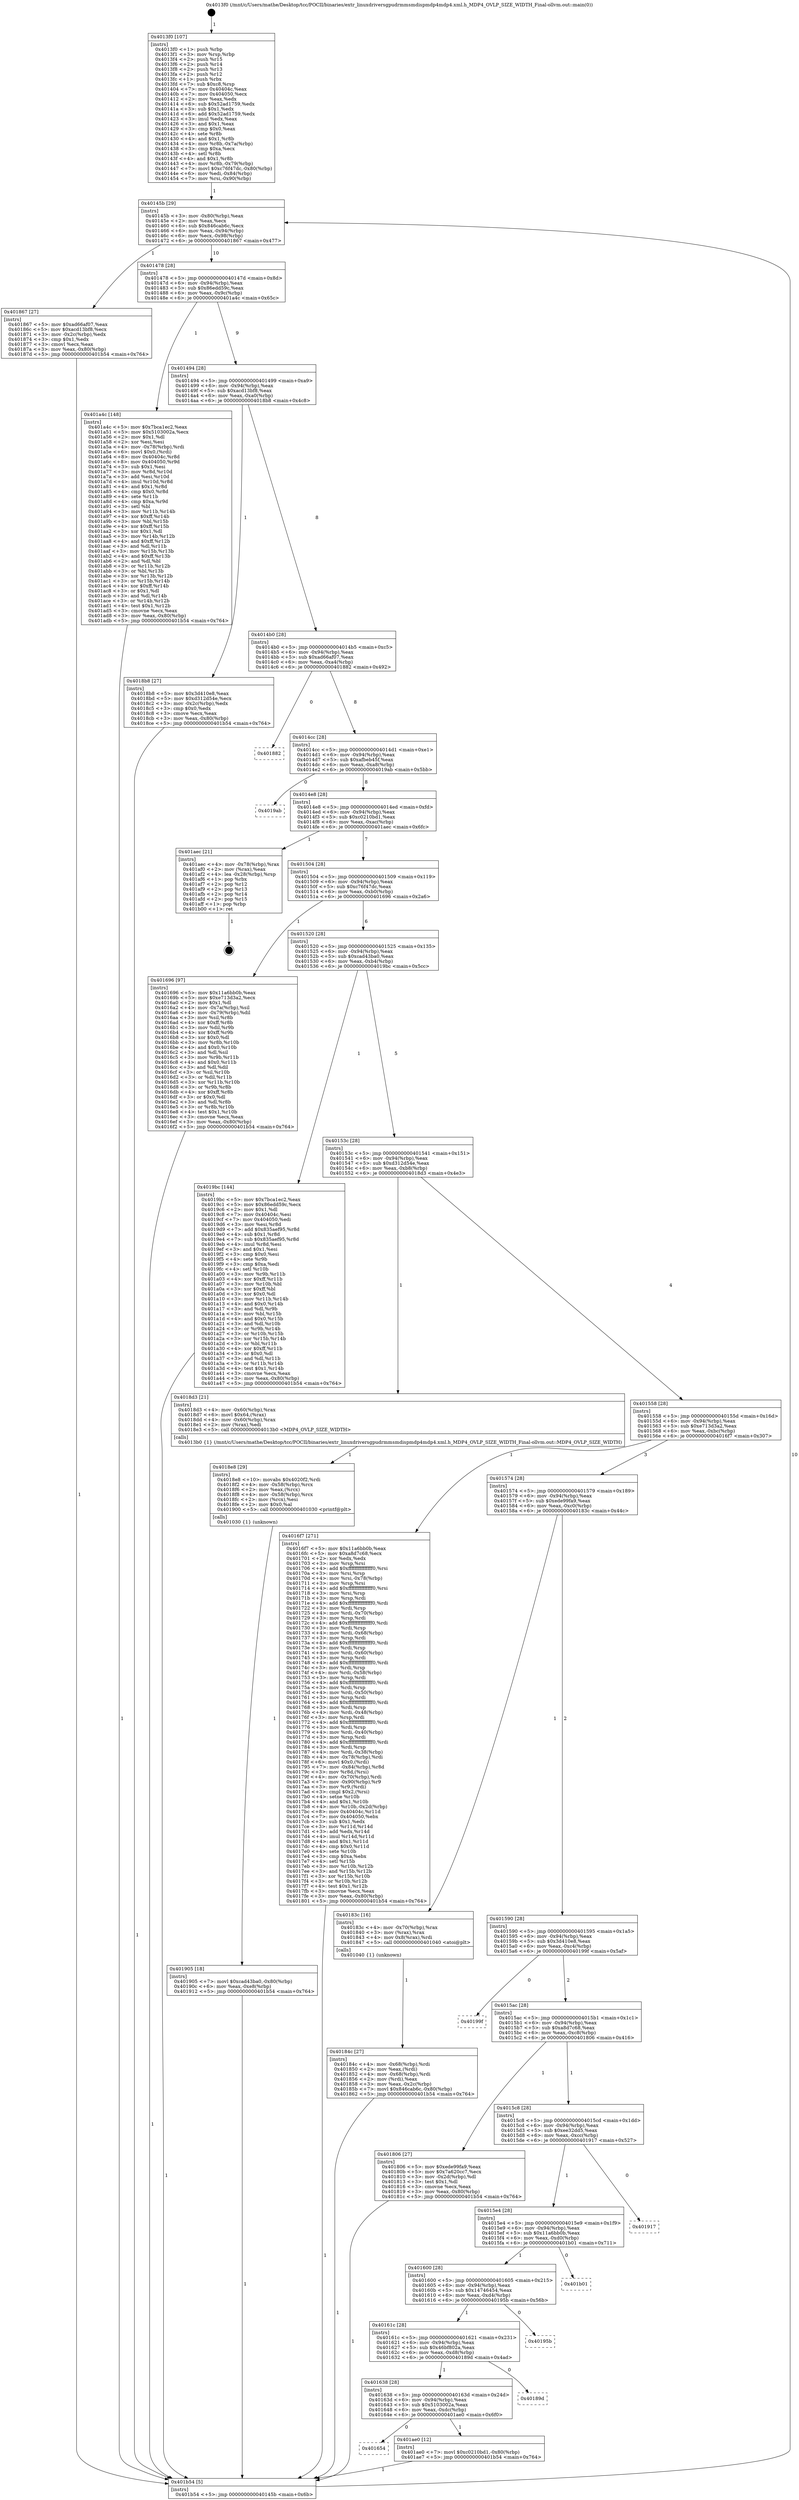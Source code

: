 digraph "0x4013f0" {
  label = "0x4013f0 (/mnt/c/Users/mathe/Desktop/tcc/POCII/binaries/extr_linuxdriversgpudrmmsmdispmdp4mdp4.xml.h_MDP4_OVLP_SIZE_WIDTH_Final-ollvm.out::main(0))"
  labelloc = "t"
  node[shape=record]

  Entry [label="",width=0.3,height=0.3,shape=circle,fillcolor=black,style=filled]
  "0x40145b" [label="{
     0x40145b [29]\l
     | [instrs]\l
     &nbsp;&nbsp;0x40145b \<+3\>: mov -0x80(%rbp),%eax\l
     &nbsp;&nbsp;0x40145e \<+2\>: mov %eax,%ecx\l
     &nbsp;&nbsp;0x401460 \<+6\>: sub $0x846cab6c,%ecx\l
     &nbsp;&nbsp;0x401466 \<+6\>: mov %eax,-0x94(%rbp)\l
     &nbsp;&nbsp;0x40146c \<+6\>: mov %ecx,-0x98(%rbp)\l
     &nbsp;&nbsp;0x401472 \<+6\>: je 0000000000401867 \<main+0x477\>\l
  }"]
  "0x401867" [label="{
     0x401867 [27]\l
     | [instrs]\l
     &nbsp;&nbsp;0x401867 \<+5\>: mov $0xad66af07,%eax\l
     &nbsp;&nbsp;0x40186c \<+5\>: mov $0xacd13bf8,%ecx\l
     &nbsp;&nbsp;0x401871 \<+3\>: mov -0x2c(%rbp),%edx\l
     &nbsp;&nbsp;0x401874 \<+3\>: cmp $0x1,%edx\l
     &nbsp;&nbsp;0x401877 \<+3\>: cmovl %ecx,%eax\l
     &nbsp;&nbsp;0x40187a \<+3\>: mov %eax,-0x80(%rbp)\l
     &nbsp;&nbsp;0x40187d \<+5\>: jmp 0000000000401b54 \<main+0x764\>\l
  }"]
  "0x401478" [label="{
     0x401478 [28]\l
     | [instrs]\l
     &nbsp;&nbsp;0x401478 \<+5\>: jmp 000000000040147d \<main+0x8d\>\l
     &nbsp;&nbsp;0x40147d \<+6\>: mov -0x94(%rbp),%eax\l
     &nbsp;&nbsp;0x401483 \<+5\>: sub $0x86edd59c,%eax\l
     &nbsp;&nbsp;0x401488 \<+6\>: mov %eax,-0x9c(%rbp)\l
     &nbsp;&nbsp;0x40148e \<+6\>: je 0000000000401a4c \<main+0x65c\>\l
  }"]
  Exit [label="",width=0.3,height=0.3,shape=circle,fillcolor=black,style=filled,peripheries=2]
  "0x401a4c" [label="{
     0x401a4c [148]\l
     | [instrs]\l
     &nbsp;&nbsp;0x401a4c \<+5\>: mov $0x7bca1ec2,%eax\l
     &nbsp;&nbsp;0x401a51 \<+5\>: mov $0x5103002a,%ecx\l
     &nbsp;&nbsp;0x401a56 \<+2\>: mov $0x1,%dl\l
     &nbsp;&nbsp;0x401a58 \<+2\>: xor %esi,%esi\l
     &nbsp;&nbsp;0x401a5a \<+4\>: mov -0x78(%rbp),%rdi\l
     &nbsp;&nbsp;0x401a5e \<+6\>: movl $0x0,(%rdi)\l
     &nbsp;&nbsp;0x401a64 \<+8\>: mov 0x40404c,%r8d\l
     &nbsp;&nbsp;0x401a6c \<+8\>: mov 0x404050,%r9d\l
     &nbsp;&nbsp;0x401a74 \<+3\>: sub $0x1,%esi\l
     &nbsp;&nbsp;0x401a77 \<+3\>: mov %r8d,%r10d\l
     &nbsp;&nbsp;0x401a7a \<+3\>: add %esi,%r10d\l
     &nbsp;&nbsp;0x401a7d \<+4\>: imul %r10d,%r8d\l
     &nbsp;&nbsp;0x401a81 \<+4\>: and $0x1,%r8d\l
     &nbsp;&nbsp;0x401a85 \<+4\>: cmp $0x0,%r8d\l
     &nbsp;&nbsp;0x401a89 \<+4\>: sete %r11b\l
     &nbsp;&nbsp;0x401a8d \<+4\>: cmp $0xa,%r9d\l
     &nbsp;&nbsp;0x401a91 \<+3\>: setl %bl\l
     &nbsp;&nbsp;0x401a94 \<+3\>: mov %r11b,%r14b\l
     &nbsp;&nbsp;0x401a97 \<+4\>: xor $0xff,%r14b\l
     &nbsp;&nbsp;0x401a9b \<+3\>: mov %bl,%r15b\l
     &nbsp;&nbsp;0x401a9e \<+4\>: xor $0xff,%r15b\l
     &nbsp;&nbsp;0x401aa2 \<+3\>: xor $0x1,%dl\l
     &nbsp;&nbsp;0x401aa5 \<+3\>: mov %r14b,%r12b\l
     &nbsp;&nbsp;0x401aa8 \<+4\>: and $0xff,%r12b\l
     &nbsp;&nbsp;0x401aac \<+3\>: and %dl,%r11b\l
     &nbsp;&nbsp;0x401aaf \<+3\>: mov %r15b,%r13b\l
     &nbsp;&nbsp;0x401ab2 \<+4\>: and $0xff,%r13b\l
     &nbsp;&nbsp;0x401ab6 \<+2\>: and %dl,%bl\l
     &nbsp;&nbsp;0x401ab8 \<+3\>: or %r11b,%r12b\l
     &nbsp;&nbsp;0x401abb \<+3\>: or %bl,%r13b\l
     &nbsp;&nbsp;0x401abe \<+3\>: xor %r13b,%r12b\l
     &nbsp;&nbsp;0x401ac1 \<+3\>: or %r15b,%r14b\l
     &nbsp;&nbsp;0x401ac4 \<+4\>: xor $0xff,%r14b\l
     &nbsp;&nbsp;0x401ac8 \<+3\>: or $0x1,%dl\l
     &nbsp;&nbsp;0x401acb \<+3\>: and %dl,%r14b\l
     &nbsp;&nbsp;0x401ace \<+3\>: or %r14b,%r12b\l
     &nbsp;&nbsp;0x401ad1 \<+4\>: test $0x1,%r12b\l
     &nbsp;&nbsp;0x401ad5 \<+3\>: cmovne %ecx,%eax\l
     &nbsp;&nbsp;0x401ad8 \<+3\>: mov %eax,-0x80(%rbp)\l
     &nbsp;&nbsp;0x401adb \<+5\>: jmp 0000000000401b54 \<main+0x764\>\l
  }"]
  "0x401494" [label="{
     0x401494 [28]\l
     | [instrs]\l
     &nbsp;&nbsp;0x401494 \<+5\>: jmp 0000000000401499 \<main+0xa9\>\l
     &nbsp;&nbsp;0x401499 \<+6\>: mov -0x94(%rbp),%eax\l
     &nbsp;&nbsp;0x40149f \<+5\>: sub $0xacd13bf8,%eax\l
     &nbsp;&nbsp;0x4014a4 \<+6\>: mov %eax,-0xa0(%rbp)\l
     &nbsp;&nbsp;0x4014aa \<+6\>: je 00000000004018b8 \<main+0x4c8\>\l
  }"]
  "0x401654" [label="{
     0x401654\l
  }", style=dashed]
  "0x4018b8" [label="{
     0x4018b8 [27]\l
     | [instrs]\l
     &nbsp;&nbsp;0x4018b8 \<+5\>: mov $0x3d410e8,%eax\l
     &nbsp;&nbsp;0x4018bd \<+5\>: mov $0xd312d54e,%ecx\l
     &nbsp;&nbsp;0x4018c2 \<+3\>: mov -0x2c(%rbp),%edx\l
     &nbsp;&nbsp;0x4018c5 \<+3\>: cmp $0x0,%edx\l
     &nbsp;&nbsp;0x4018c8 \<+3\>: cmove %ecx,%eax\l
     &nbsp;&nbsp;0x4018cb \<+3\>: mov %eax,-0x80(%rbp)\l
     &nbsp;&nbsp;0x4018ce \<+5\>: jmp 0000000000401b54 \<main+0x764\>\l
  }"]
  "0x4014b0" [label="{
     0x4014b0 [28]\l
     | [instrs]\l
     &nbsp;&nbsp;0x4014b0 \<+5\>: jmp 00000000004014b5 \<main+0xc5\>\l
     &nbsp;&nbsp;0x4014b5 \<+6\>: mov -0x94(%rbp),%eax\l
     &nbsp;&nbsp;0x4014bb \<+5\>: sub $0xad66af07,%eax\l
     &nbsp;&nbsp;0x4014c0 \<+6\>: mov %eax,-0xa4(%rbp)\l
     &nbsp;&nbsp;0x4014c6 \<+6\>: je 0000000000401882 \<main+0x492\>\l
  }"]
  "0x401ae0" [label="{
     0x401ae0 [12]\l
     | [instrs]\l
     &nbsp;&nbsp;0x401ae0 \<+7\>: movl $0xc0210bd1,-0x80(%rbp)\l
     &nbsp;&nbsp;0x401ae7 \<+5\>: jmp 0000000000401b54 \<main+0x764\>\l
  }"]
  "0x401882" [label="{
     0x401882\l
  }", style=dashed]
  "0x4014cc" [label="{
     0x4014cc [28]\l
     | [instrs]\l
     &nbsp;&nbsp;0x4014cc \<+5\>: jmp 00000000004014d1 \<main+0xe1\>\l
     &nbsp;&nbsp;0x4014d1 \<+6\>: mov -0x94(%rbp),%eax\l
     &nbsp;&nbsp;0x4014d7 \<+5\>: sub $0xafbeb45f,%eax\l
     &nbsp;&nbsp;0x4014dc \<+6\>: mov %eax,-0xa8(%rbp)\l
     &nbsp;&nbsp;0x4014e2 \<+6\>: je 00000000004019ab \<main+0x5bb\>\l
  }"]
  "0x401638" [label="{
     0x401638 [28]\l
     | [instrs]\l
     &nbsp;&nbsp;0x401638 \<+5\>: jmp 000000000040163d \<main+0x24d\>\l
     &nbsp;&nbsp;0x40163d \<+6\>: mov -0x94(%rbp),%eax\l
     &nbsp;&nbsp;0x401643 \<+5\>: sub $0x5103002a,%eax\l
     &nbsp;&nbsp;0x401648 \<+6\>: mov %eax,-0xdc(%rbp)\l
     &nbsp;&nbsp;0x40164e \<+6\>: je 0000000000401ae0 \<main+0x6f0\>\l
  }"]
  "0x4019ab" [label="{
     0x4019ab\l
  }", style=dashed]
  "0x4014e8" [label="{
     0x4014e8 [28]\l
     | [instrs]\l
     &nbsp;&nbsp;0x4014e8 \<+5\>: jmp 00000000004014ed \<main+0xfd\>\l
     &nbsp;&nbsp;0x4014ed \<+6\>: mov -0x94(%rbp),%eax\l
     &nbsp;&nbsp;0x4014f3 \<+5\>: sub $0xc0210bd1,%eax\l
     &nbsp;&nbsp;0x4014f8 \<+6\>: mov %eax,-0xac(%rbp)\l
     &nbsp;&nbsp;0x4014fe \<+6\>: je 0000000000401aec \<main+0x6fc\>\l
  }"]
  "0x40189d" [label="{
     0x40189d\l
  }", style=dashed]
  "0x401aec" [label="{
     0x401aec [21]\l
     | [instrs]\l
     &nbsp;&nbsp;0x401aec \<+4\>: mov -0x78(%rbp),%rax\l
     &nbsp;&nbsp;0x401af0 \<+2\>: mov (%rax),%eax\l
     &nbsp;&nbsp;0x401af2 \<+4\>: lea -0x28(%rbp),%rsp\l
     &nbsp;&nbsp;0x401af6 \<+1\>: pop %rbx\l
     &nbsp;&nbsp;0x401af7 \<+2\>: pop %r12\l
     &nbsp;&nbsp;0x401af9 \<+2\>: pop %r13\l
     &nbsp;&nbsp;0x401afb \<+2\>: pop %r14\l
     &nbsp;&nbsp;0x401afd \<+2\>: pop %r15\l
     &nbsp;&nbsp;0x401aff \<+1\>: pop %rbp\l
     &nbsp;&nbsp;0x401b00 \<+1\>: ret\l
  }"]
  "0x401504" [label="{
     0x401504 [28]\l
     | [instrs]\l
     &nbsp;&nbsp;0x401504 \<+5\>: jmp 0000000000401509 \<main+0x119\>\l
     &nbsp;&nbsp;0x401509 \<+6\>: mov -0x94(%rbp),%eax\l
     &nbsp;&nbsp;0x40150f \<+5\>: sub $0xc76f47dc,%eax\l
     &nbsp;&nbsp;0x401514 \<+6\>: mov %eax,-0xb0(%rbp)\l
     &nbsp;&nbsp;0x40151a \<+6\>: je 0000000000401696 \<main+0x2a6\>\l
  }"]
  "0x40161c" [label="{
     0x40161c [28]\l
     | [instrs]\l
     &nbsp;&nbsp;0x40161c \<+5\>: jmp 0000000000401621 \<main+0x231\>\l
     &nbsp;&nbsp;0x401621 \<+6\>: mov -0x94(%rbp),%eax\l
     &nbsp;&nbsp;0x401627 \<+5\>: sub $0x46bf802a,%eax\l
     &nbsp;&nbsp;0x40162c \<+6\>: mov %eax,-0xd8(%rbp)\l
     &nbsp;&nbsp;0x401632 \<+6\>: je 000000000040189d \<main+0x4ad\>\l
  }"]
  "0x401696" [label="{
     0x401696 [97]\l
     | [instrs]\l
     &nbsp;&nbsp;0x401696 \<+5\>: mov $0x11a6bb0b,%eax\l
     &nbsp;&nbsp;0x40169b \<+5\>: mov $0xe713d3a2,%ecx\l
     &nbsp;&nbsp;0x4016a0 \<+2\>: mov $0x1,%dl\l
     &nbsp;&nbsp;0x4016a2 \<+4\>: mov -0x7a(%rbp),%sil\l
     &nbsp;&nbsp;0x4016a6 \<+4\>: mov -0x79(%rbp),%dil\l
     &nbsp;&nbsp;0x4016aa \<+3\>: mov %sil,%r8b\l
     &nbsp;&nbsp;0x4016ad \<+4\>: xor $0xff,%r8b\l
     &nbsp;&nbsp;0x4016b1 \<+3\>: mov %dil,%r9b\l
     &nbsp;&nbsp;0x4016b4 \<+4\>: xor $0xff,%r9b\l
     &nbsp;&nbsp;0x4016b8 \<+3\>: xor $0x0,%dl\l
     &nbsp;&nbsp;0x4016bb \<+3\>: mov %r8b,%r10b\l
     &nbsp;&nbsp;0x4016be \<+4\>: and $0x0,%r10b\l
     &nbsp;&nbsp;0x4016c2 \<+3\>: and %dl,%sil\l
     &nbsp;&nbsp;0x4016c5 \<+3\>: mov %r9b,%r11b\l
     &nbsp;&nbsp;0x4016c8 \<+4\>: and $0x0,%r11b\l
     &nbsp;&nbsp;0x4016cc \<+3\>: and %dl,%dil\l
     &nbsp;&nbsp;0x4016cf \<+3\>: or %sil,%r10b\l
     &nbsp;&nbsp;0x4016d2 \<+3\>: or %dil,%r11b\l
     &nbsp;&nbsp;0x4016d5 \<+3\>: xor %r11b,%r10b\l
     &nbsp;&nbsp;0x4016d8 \<+3\>: or %r9b,%r8b\l
     &nbsp;&nbsp;0x4016db \<+4\>: xor $0xff,%r8b\l
     &nbsp;&nbsp;0x4016df \<+3\>: or $0x0,%dl\l
     &nbsp;&nbsp;0x4016e2 \<+3\>: and %dl,%r8b\l
     &nbsp;&nbsp;0x4016e5 \<+3\>: or %r8b,%r10b\l
     &nbsp;&nbsp;0x4016e8 \<+4\>: test $0x1,%r10b\l
     &nbsp;&nbsp;0x4016ec \<+3\>: cmovne %ecx,%eax\l
     &nbsp;&nbsp;0x4016ef \<+3\>: mov %eax,-0x80(%rbp)\l
     &nbsp;&nbsp;0x4016f2 \<+5\>: jmp 0000000000401b54 \<main+0x764\>\l
  }"]
  "0x401520" [label="{
     0x401520 [28]\l
     | [instrs]\l
     &nbsp;&nbsp;0x401520 \<+5\>: jmp 0000000000401525 \<main+0x135\>\l
     &nbsp;&nbsp;0x401525 \<+6\>: mov -0x94(%rbp),%eax\l
     &nbsp;&nbsp;0x40152b \<+5\>: sub $0xcad43ba0,%eax\l
     &nbsp;&nbsp;0x401530 \<+6\>: mov %eax,-0xb4(%rbp)\l
     &nbsp;&nbsp;0x401536 \<+6\>: je 00000000004019bc \<main+0x5cc\>\l
  }"]
  "0x401b54" [label="{
     0x401b54 [5]\l
     | [instrs]\l
     &nbsp;&nbsp;0x401b54 \<+5\>: jmp 000000000040145b \<main+0x6b\>\l
  }"]
  "0x4013f0" [label="{
     0x4013f0 [107]\l
     | [instrs]\l
     &nbsp;&nbsp;0x4013f0 \<+1\>: push %rbp\l
     &nbsp;&nbsp;0x4013f1 \<+3\>: mov %rsp,%rbp\l
     &nbsp;&nbsp;0x4013f4 \<+2\>: push %r15\l
     &nbsp;&nbsp;0x4013f6 \<+2\>: push %r14\l
     &nbsp;&nbsp;0x4013f8 \<+2\>: push %r13\l
     &nbsp;&nbsp;0x4013fa \<+2\>: push %r12\l
     &nbsp;&nbsp;0x4013fc \<+1\>: push %rbx\l
     &nbsp;&nbsp;0x4013fd \<+7\>: sub $0xc8,%rsp\l
     &nbsp;&nbsp;0x401404 \<+7\>: mov 0x40404c,%eax\l
     &nbsp;&nbsp;0x40140b \<+7\>: mov 0x404050,%ecx\l
     &nbsp;&nbsp;0x401412 \<+2\>: mov %eax,%edx\l
     &nbsp;&nbsp;0x401414 \<+6\>: sub $0x52ad1759,%edx\l
     &nbsp;&nbsp;0x40141a \<+3\>: sub $0x1,%edx\l
     &nbsp;&nbsp;0x40141d \<+6\>: add $0x52ad1759,%edx\l
     &nbsp;&nbsp;0x401423 \<+3\>: imul %edx,%eax\l
     &nbsp;&nbsp;0x401426 \<+3\>: and $0x1,%eax\l
     &nbsp;&nbsp;0x401429 \<+3\>: cmp $0x0,%eax\l
     &nbsp;&nbsp;0x40142c \<+4\>: sete %r8b\l
     &nbsp;&nbsp;0x401430 \<+4\>: and $0x1,%r8b\l
     &nbsp;&nbsp;0x401434 \<+4\>: mov %r8b,-0x7a(%rbp)\l
     &nbsp;&nbsp;0x401438 \<+3\>: cmp $0xa,%ecx\l
     &nbsp;&nbsp;0x40143b \<+4\>: setl %r8b\l
     &nbsp;&nbsp;0x40143f \<+4\>: and $0x1,%r8b\l
     &nbsp;&nbsp;0x401443 \<+4\>: mov %r8b,-0x79(%rbp)\l
     &nbsp;&nbsp;0x401447 \<+7\>: movl $0xc76f47dc,-0x80(%rbp)\l
     &nbsp;&nbsp;0x40144e \<+6\>: mov %edi,-0x84(%rbp)\l
     &nbsp;&nbsp;0x401454 \<+7\>: mov %rsi,-0x90(%rbp)\l
  }"]
  "0x40195b" [label="{
     0x40195b\l
  }", style=dashed]
  "0x4019bc" [label="{
     0x4019bc [144]\l
     | [instrs]\l
     &nbsp;&nbsp;0x4019bc \<+5\>: mov $0x7bca1ec2,%eax\l
     &nbsp;&nbsp;0x4019c1 \<+5\>: mov $0x86edd59c,%ecx\l
     &nbsp;&nbsp;0x4019c6 \<+2\>: mov $0x1,%dl\l
     &nbsp;&nbsp;0x4019c8 \<+7\>: mov 0x40404c,%esi\l
     &nbsp;&nbsp;0x4019cf \<+7\>: mov 0x404050,%edi\l
     &nbsp;&nbsp;0x4019d6 \<+3\>: mov %esi,%r8d\l
     &nbsp;&nbsp;0x4019d9 \<+7\>: add $0x835aef95,%r8d\l
     &nbsp;&nbsp;0x4019e0 \<+4\>: sub $0x1,%r8d\l
     &nbsp;&nbsp;0x4019e4 \<+7\>: sub $0x835aef95,%r8d\l
     &nbsp;&nbsp;0x4019eb \<+4\>: imul %r8d,%esi\l
     &nbsp;&nbsp;0x4019ef \<+3\>: and $0x1,%esi\l
     &nbsp;&nbsp;0x4019f2 \<+3\>: cmp $0x0,%esi\l
     &nbsp;&nbsp;0x4019f5 \<+4\>: sete %r9b\l
     &nbsp;&nbsp;0x4019f9 \<+3\>: cmp $0xa,%edi\l
     &nbsp;&nbsp;0x4019fc \<+4\>: setl %r10b\l
     &nbsp;&nbsp;0x401a00 \<+3\>: mov %r9b,%r11b\l
     &nbsp;&nbsp;0x401a03 \<+4\>: xor $0xff,%r11b\l
     &nbsp;&nbsp;0x401a07 \<+3\>: mov %r10b,%bl\l
     &nbsp;&nbsp;0x401a0a \<+3\>: xor $0xff,%bl\l
     &nbsp;&nbsp;0x401a0d \<+3\>: xor $0x0,%dl\l
     &nbsp;&nbsp;0x401a10 \<+3\>: mov %r11b,%r14b\l
     &nbsp;&nbsp;0x401a13 \<+4\>: and $0x0,%r14b\l
     &nbsp;&nbsp;0x401a17 \<+3\>: and %dl,%r9b\l
     &nbsp;&nbsp;0x401a1a \<+3\>: mov %bl,%r15b\l
     &nbsp;&nbsp;0x401a1d \<+4\>: and $0x0,%r15b\l
     &nbsp;&nbsp;0x401a21 \<+3\>: and %dl,%r10b\l
     &nbsp;&nbsp;0x401a24 \<+3\>: or %r9b,%r14b\l
     &nbsp;&nbsp;0x401a27 \<+3\>: or %r10b,%r15b\l
     &nbsp;&nbsp;0x401a2a \<+3\>: xor %r15b,%r14b\l
     &nbsp;&nbsp;0x401a2d \<+3\>: or %bl,%r11b\l
     &nbsp;&nbsp;0x401a30 \<+4\>: xor $0xff,%r11b\l
     &nbsp;&nbsp;0x401a34 \<+3\>: or $0x0,%dl\l
     &nbsp;&nbsp;0x401a37 \<+3\>: and %dl,%r11b\l
     &nbsp;&nbsp;0x401a3a \<+3\>: or %r11b,%r14b\l
     &nbsp;&nbsp;0x401a3d \<+4\>: test $0x1,%r14b\l
     &nbsp;&nbsp;0x401a41 \<+3\>: cmovne %ecx,%eax\l
     &nbsp;&nbsp;0x401a44 \<+3\>: mov %eax,-0x80(%rbp)\l
     &nbsp;&nbsp;0x401a47 \<+5\>: jmp 0000000000401b54 \<main+0x764\>\l
  }"]
  "0x40153c" [label="{
     0x40153c [28]\l
     | [instrs]\l
     &nbsp;&nbsp;0x40153c \<+5\>: jmp 0000000000401541 \<main+0x151\>\l
     &nbsp;&nbsp;0x401541 \<+6\>: mov -0x94(%rbp),%eax\l
     &nbsp;&nbsp;0x401547 \<+5\>: sub $0xd312d54e,%eax\l
     &nbsp;&nbsp;0x40154c \<+6\>: mov %eax,-0xb8(%rbp)\l
     &nbsp;&nbsp;0x401552 \<+6\>: je 00000000004018d3 \<main+0x4e3\>\l
  }"]
  "0x401600" [label="{
     0x401600 [28]\l
     | [instrs]\l
     &nbsp;&nbsp;0x401600 \<+5\>: jmp 0000000000401605 \<main+0x215\>\l
     &nbsp;&nbsp;0x401605 \<+6\>: mov -0x94(%rbp),%eax\l
     &nbsp;&nbsp;0x40160b \<+5\>: sub $0x14746454,%eax\l
     &nbsp;&nbsp;0x401610 \<+6\>: mov %eax,-0xd4(%rbp)\l
     &nbsp;&nbsp;0x401616 \<+6\>: je 000000000040195b \<main+0x56b\>\l
  }"]
  "0x4018d3" [label="{
     0x4018d3 [21]\l
     | [instrs]\l
     &nbsp;&nbsp;0x4018d3 \<+4\>: mov -0x60(%rbp),%rax\l
     &nbsp;&nbsp;0x4018d7 \<+6\>: movl $0x64,(%rax)\l
     &nbsp;&nbsp;0x4018dd \<+4\>: mov -0x60(%rbp),%rax\l
     &nbsp;&nbsp;0x4018e1 \<+2\>: mov (%rax),%edi\l
     &nbsp;&nbsp;0x4018e3 \<+5\>: call 00000000004013b0 \<MDP4_OVLP_SIZE_WIDTH\>\l
     | [calls]\l
     &nbsp;&nbsp;0x4013b0 \{1\} (/mnt/c/Users/mathe/Desktop/tcc/POCII/binaries/extr_linuxdriversgpudrmmsmdispmdp4mdp4.xml.h_MDP4_OVLP_SIZE_WIDTH_Final-ollvm.out::MDP4_OVLP_SIZE_WIDTH)\l
  }"]
  "0x401558" [label="{
     0x401558 [28]\l
     | [instrs]\l
     &nbsp;&nbsp;0x401558 \<+5\>: jmp 000000000040155d \<main+0x16d\>\l
     &nbsp;&nbsp;0x40155d \<+6\>: mov -0x94(%rbp),%eax\l
     &nbsp;&nbsp;0x401563 \<+5\>: sub $0xe713d3a2,%eax\l
     &nbsp;&nbsp;0x401568 \<+6\>: mov %eax,-0xbc(%rbp)\l
     &nbsp;&nbsp;0x40156e \<+6\>: je 00000000004016f7 \<main+0x307\>\l
  }"]
  "0x401b01" [label="{
     0x401b01\l
  }", style=dashed]
  "0x4016f7" [label="{
     0x4016f7 [271]\l
     | [instrs]\l
     &nbsp;&nbsp;0x4016f7 \<+5\>: mov $0x11a6bb0b,%eax\l
     &nbsp;&nbsp;0x4016fc \<+5\>: mov $0xa8d7c68,%ecx\l
     &nbsp;&nbsp;0x401701 \<+2\>: xor %edx,%edx\l
     &nbsp;&nbsp;0x401703 \<+3\>: mov %rsp,%rsi\l
     &nbsp;&nbsp;0x401706 \<+4\>: add $0xfffffffffffffff0,%rsi\l
     &nbsp;&nbsp;0x40170a \<+3\>: mov %rsi,%rsp\l
     &nbsp;&nbsp;0x40170d \<+4\>: mov %rsi,-0x78(%rbp)\l
     &nbsp;&nbsp;0x401711 \<+3\>: mov %rsp,%rsi\l
     &nbsp;&nbsp;0x401714 \<+4\>: add $0xfffffffffffffff0,%rsi\l
     &nbsp;&nbsp;0x401718 \<+3\>: mov %rsi,%rsp\l
     &nbsp;&nbsp;0x40171b \<+3\>: mov %rsp,%rdi\l
     &nbsp;&nbsp;0x40171e \<+4\>: add $0xfffffffffffffff0,%rdi\l
     &nbsp;&nbsp;0x401722 \<+3\>: mov %rdi,%rsp\l
     &nbsp;&nbsp;0x401725 \<+4\>: mov %rdi,-0x70(%rbp)\l
     &nbsp;&nbsp;0x401729 \<+3\>: mov %rsp,%rdi\l
     &nbsp;&nbsp;0x40172c \<+4\>: add $0xfffffffffffffff0,%rdi\l
     &nbsp;&nbsp;0x401730 \<+3\>: mov %rdi,%rsp\l
     &nbsp;&nbsp;0x401733 \<+4\>: mov %rdi,-0x68(%rbp)\l
     &nbsp;&nbsp;0x401737 \<+3\>: mov %rsp,%rdi\l
     &nbsp;&nbsp;0x40173a \<+4\>: add $0xfffffffffffffff0,%rdi\l
     &nbsp;&nbsp;0x40173e \<+3\>: mov %rdi,%rsp\l
     &nbsp;&nbsp;0x401741 \<+4\>: mov %rdi,-0x60(%rbp)\l
     &nbsp;&nbsp;0x401745 \<+3\>: mov %rsp,%rdi\l
     &nbsp;&nbsp;0x401748 \<+4\>: add $0xfffffffffffffff0,%rdi\l
     &nbsp;&nbsp;0x40174c \<+3\>: mov %rdi,%rsp\l
     &nbsp;&nbsp;0x40174f \<+4\>: mov %rdi,-0x58(%rbp)\l
     &nbsp;&nbsp;0x401753 \<+3\>: mov %rsp,%rdi\l
     &nbsp;&nbsp;0x401756 \<+4\>: add $0xfffffffffffffff0,%rdi\l
     &nbsp;&nbsp;0x40175a \<+3\>: mov %rdi,%rsp\l
     &nbsp;&nbsp;0x40175d \<+4\>: mov %rdi,-0x50(%rbp)\l
     &nbsp;&nbsp;0x401761 \<+3\>: mov %rsp,%rdi\l
     &nbsp;&nbsp;0x401764 \<+4\>: add $0xfffffffffffffff0,%rdi\l
     &nbsp;&nbsp;0x401768 \<+3\>: mov %rdi,%rsp\l
     &nbsp;&nbsp;0x40176b \<+4\>: mov %rdi,-0x48(%rbp)\l
     &nbsp;&nbsp;0x40176f \<+3\>: mov %rsp,%rdi\l
     &nbsp;&nbsp;0x401772 \<+4\>: add $0xfffffffffffffff0,%rdi\l
     &nbsp;&nbsp;0x401776 \<+3\>: mov %rdi,%rsp\l
     &nbsp;&nbsp;0x401779 \<+4\>: mov %rdi,-0x40(%rbp)\l
     &nbsp;&nbsp;0x40177d \<+3\>: mov %rsp,%rdi\l
     &nbsp;&nbsp;0x401780 \<+4\>: add $0xfffffffffffffff0,%rdi\l
     &nbsp;&nbsp;0x401784 \<+3\>: mov %rdi,%rsp\l
     &nbsp;&nbsp;0x401787 \<+4\>: mov %rdi,-0x38(%rbp)\l
     &nbsp;&nbsp;0x40178b \<+4\>: mov -0x78(%rbp),%rdi\l
     &nbsp;&nbsp;0x40178f \<+6\>: movl $0x0,(%rdi)\l
     &nbsp;&nbsp;0x401795 \<+7\>: mov -0x84(%rbp),%r8d\l
     &nbsp;&nbsp;0x40179c \<+3\>: mov %r8d,(%rsi)\l
     &nbsp;&nbsp;0x40179f \<+4\>: mov -0x70(%rbp),%rdi\l
     &nbsp;&nbsp;0x4017a3 \<+7\>: mov -0x90(%rbp),%r9\l
     &nbsp;&nbsp;0x4017aa \<+3\>: mov %r9,(%rdi)\l
     &nbsp;&nbsp;0x4017ad \<+3\>: cmpl $0x2,(%rsi)\l
     &nbsp;&nbsp;0x4017b0 \<+4\>: setne %r10b\l
     &nbsp;&nbsp;0x4017b4 \<+4\>: and $0x1,%r10b\l
     &nbsp;&nbsp;0x4017b8 \<+4\>: mov %r10b,-0x2d(%rbp)\l
     &nbsp;&nbsp;0x4017bc \<+8\>: mov 0x40404c,%r11d\l
     &nbsp;&nbsp;0x4017c4 \<+7\>: mov 0x404050,%ebx\l
     &nbsp;&nbsp;0x4017cb \<+3\>: sub $0x1,%edx\l
     &nbsp;&nbsp;0x4017ce \<+3\>: mov %r11d,%r14d\l
     &nbsp;&nbsp;0x4017d1 \<+3\>: add %edx,%r14d\l
     &nbsp;&nbsp;0x4017d4 \<+4\>: imul %r14d,%r11d\l
     &nbsp;&nbsp;0x4017d8 \<+4\>: and $0x1,%r11d\l
     &nbsp;&nbsp;0x4017dc \<+4\>: cmp $0x0,%r11d\l
     &nbsp;&nbsp;0x4017e0 \<+4\>: sete %r10b\l
     &nbsp;&nbsp;0x4017e4 \<+3\>: cmp $0xa,%ebx\l
     &nbsp;&nbsp;0x4017e7 \<+4\>: setl %r15b\l
     &nbsp;&nbsp;0x4017eb \<+3\>: mov %r10b,%r12b\l
     &nbsp;&nbsp;0x4017ee \<+3\>: and %r15b,%r12b\l
     &nbsp;&nbsp;0x4017f1 \<+3\>: xor %r15b,%r10b\l
     &nbsp;&nbsp;0x4017f4 \<+3\>: or %r10b,%r12b\l
     &nbsp;&nbsp;0x4017f7 \<+4\>: test $0x1,%r12b\l
     &nbsp;&nbsp;0x4017fb \<+3\>: cmovne %ecx,%eax\l
     &nbsp;&nbsp;0x4017fe \<+3\>: mov %eax,-0x80(%rbp)\l
     &nbsp;&nbsp;0x401801 \<+5\>: jmp 0000000000401b54 \<main+0x764\>\l
  }"]
  "0x401574" [label="{
     0x401574 [28]\l
     | [instrs]\l
     &nbsp;&nbsp;0x401574 \<+5\>: jmp 0000000000401579 \<main+0x189\>\l
     &nbsp;&nbsp;0x401579 \<+6\>: mov -0x94(%rbp),%eax\l
     &nbsp;&nbsp;0x40157f \<+5\>: sub $0xede99fa9,%eax\l
     &nbsp;&nbsp;0x401584 \<+6\>: mov %eax,-0xc0(%rbp)\l
     &nbsp;&nbsp;0x40158a \<+6\>: je 000000000040183c \<main+0x44c\>\l
  }"]
  "0x4015e4" [label="{
     0x4015e4 [28]\l
     | [instrs]\l
     &nbsp;&nbsp;0x4015e4 \<+5\>: jmp 00000000004015e9 \<main+0x1f9\>\l
     &nbsp;&nbsp;0x4015e9 \<+6\>: mov -0x94(%rbp),%eax\l
     &nbsp;&nbsp;0x4015ef \<+5\>: sub $0x11a6bb0b,%eax\l
     &nbsp;&nbsp;0x4015f4 \<+6\>: mov %eax,-0xd0(%rbp)\l
     &nbsp;&nbsp;0x4015fa \<+6\>: je 0000000000401b01 \<main+0x711\>\l
  }"]
  "0x401917" [label="{
     0x401917\l
  }", style=dashed]
  "0x40183c" [label="{
     0x40183c [16]\l
     | [instrs]\l
     &nbsp;&nbsp;0x40183c \<+4\>: mov -0x70(%rbp),%rax\l
     &nbsp;&nbsp;0x401840 \<+3\>: mov (%rax),%rax\l
     &nbsp;&nbsp;0x401843 \<+4\>: mov 0x8(%rax),%rdi\l
     &nbsp;&nbsp;0x401847 \<+5\>: call 0000000000401040 \<atoi@plt\>\l
     | [calls]\l
     &nbsp;&nbsp;0x401040 \{1\} (unknown)\l
  }"]
  "0x401590" [label="{
     0x401590 [28]\l
     | [instrs]\l
     &nbsp;&nbsp;0x401590 \<+5\>: jmp 0000000000401595 \<main+0x1a5\>\l
     &nbsp;&nbsp;0x401595 \<+6\>: mov -0x94(%rbp),%eax\l
     &nbsp;&nbsp;0x40159b \<+5\>: sub $0x3d410e8,%eax\l
     &nbsp;&nbsp;0x4015a0 \<+6\>: mov %eax,-0xc4(%rbp)\l
     &nbsp;&nbsp;0x4015a6 \<+6\>: je 000000000040199f \<main+0x5af\>\l
  }"]
  "0x401905" [label="{
     0x401905 [18]\l
     | [instrs]\l
     &nbsp;&nbsp;0x401905 \<+7\>: movl $0xcad43ba0,-0x80(%rbp)\l
     &nbsp;&nbsp;0x40190c \<+6\>: mov %eax,-0xe8(%rbp)\l
     &nbsp;&nbsp;0x401912 \<+5\>: jmp 0000000000401b54 \<main+0x764\>\l
  }"]
  "0x40199f" [label="{
     0x40199f\l
  }", style=dashed]
  "0x4015ac" [label="{
     0x4015ac [28]\l
     | [instrs]\l
     &nbsp;&nbsp;0x4015ac \<+5\>: jmp 00000000004015b1 \<main+0x1c1\>\l
     &nbsp;&nbsp;0x4015b1 \<+6\>: mov -0x94(%rbp),%eax\l
     &nbsp;&nbsp;0x4015b7 \<+5\>: sub $0xa8d7c68,%eax\l
     &nbsp;&nbsp;0x4015bc \<+6\>: mov %eax,-0xc8(%rbp)\l
     &nbsp;&nbsp;0x4015c2 \<+6\>: je 0000000000401806 \<main+0x416\>\l
  }"]
  "0x4018e8" [label="{
     0x4018e8 [29]\l
     | [instrs]\l
     &nbsp;&nbsp;0x4018e8 \<+10\>: movabs $0x4020f2,%rdi\l
     &nbsp;&nbsp;0x4018f2 \<+4\>: mov -0x58(%rbp),%rcx\l
     &nbsp;&nbsp;0x4018f6 \<+2\>: mov %eax,(%rcx)\l
     &nbsp;&nbsp;0x4018f8 \<+4\>: mov -0x58(%rbp),%rcx\l
     &nbsp;&nbsp;0x4018fc \<+2\>: mov (%rcx),%esi\l
     &nbsp;&nbsp;0x4018fe \<+2\>: mov $0x0,%al\l
     &nbsp;&nbsp;0x401900 \<+5\>: call 0000000000401030 \<printf@plt\>\l
     | [calls]\l
     &nbsp;&nbsp;0x401030 \{1\} (unknown)\l
  }"]
  "0x401806" [label="{
     0x401806 [27]\l
     | [instrs]\l
     &nbsp;&nbsp;0x401806 \<+5\>: mov $0xede99fa9,%eax\l
     &nbsp;&nbsp;0x40180b \<+5\>: mov $0x7a620cc7,%ecx\l
     &nbsp;&nbsp;0x401810 \<+3\>: mov -0x2d(%rbp),%dl\l
     &nbsp;&nbsp;0x401813 \<+3\>: test $0x1,%dl\l
     &nbsp;&nbsp;0x401816 \<+3\>: cmovne %ecx,%eax\l
     &nbsp;&nbsp;0x401819 \<+3\>: mov %eax,-0x80(%rbp)\l
     &nbsp;&nbsp;0x40181c \<+5\>: jmp 0000000000401b54 \<main+0x764\>\l
  }"]
  "0x4015c8" [label="{
     0x4015c8 [28]\l
     | [instrs]\l
     &nbsp;&nbsp;0x4015c8 \<+5\>: jmp 00000000004015cd \<main+0x1dd\>\l
     &nbsp;&nbsp;0x4015cd \<+6\>: mov -0x94(%rbp),%eax\l
     &nbsp;&nbsp;0x4015d3 \<+5\>: sub $0xee32dd5,%eax\l
     &nbsp;&nbsp;0x4015d8 \<+6\>: mov %eax,-0xcc(%rbp)\l
     &nbsp;&nbsp;0x4015de \<+6\>: je 0000000000401917 \<main+0x527\>\l
  }"]
  "0x40184c" [label="{
     0x40184c [27]\l
     | [instrs]\l
     &nbsp;&nbsp;0x40184c \<+4\>: mov -0x68(%rbp),%rdi\l
     &nbsp;&nbsp;0x401850 \<+2\>: mov %eax,(%rdi)\l
     &nbsp;&nbsp;0x401852 \<+4\>: mov -0x68(%rbp),%rdi\l
     &nbsp;&nbsp;0x401856 \<+2\>: mov (%rdi),%eax\l
     &nbsp;&nbsp;0x401858 \<+3\>: mov %eax,-0x2c(%rbp)\l
     &nbsp;&nbsp;0x40185b \<+7\>: movl $0x846cab6c,-0x80(%rbp)\l
     &nbsp;&nbsp;0x401862 \<+5\>: jmp 0000000000401b54 \<main+0x764\>\l
  }"]
  Entry -> "0x4013f0" [label=" 1"]
  "0x40145b" -> "0x401867" [label=" 1"]
  "0x40145b" -> "0x401478" [label=" 10"]
  "0x401aec" -> Exit [label=" 1"]
  "0x401478" -> "0x401a4c" [label=" 1"]
  "0x401478" -> "0x401494" [label=" 9"]
  "0x401ae0" -> "0x401b54" [label=" 1"]
  "0x401494" -> "0x4018b8" [label=" 1"]
  "0x401494" -> "0x4014b0" [label=" 8"]
  "0x401638" -> "0x401654" [label=" 0"]
  "0x4014b0" -> "0x401882" [label=" 0"]
  "0x4014b0" -> "0x4014cc" [label=" 8"]
  "0x401638" -> "0x401ae0" [label=" 1"]
  "0x4014cc" -> "0x4019ab" [label=" 0"]
  "0x4014cc" -> "0x4014e8" [label=" 8"]
  "0x40161c" -> "0x401638" [label=" 1"]
  "0x4014e8" -> "0x401aec" [label=" 1"]
  "0x4014e8" -> "0x401504" [label=" 7"]
  "0x40161c" -> "0x40189d" [label=" 0"]
  "0x401504" -> "0x401696" [label=" 1"]
  "0x401504" -> "0x401520" [label=" 6"]
  "0x401696" -> "0x401b54" [label=" 1"]
  "0x4013f0" -> "0x40145b" [label=" 1"]
  "0x401b54" -> "0x40145b" [label=" 10"]
  "0x401600" -> "0x40161c" [label=" 1"]
  "0x401520" -> "0x4019bc" [label=" 1"]
  "0x401520" -> "0x40153c" [label=" 5"]
  "0x401600" -> "0x40195b" [label=" 0"]
  "0x40153c" -> "0x4018d3" [label=" 1"]
  "0x40153c" -> "0x401558" [label=" 4"]
  "0x4015e4" -> "0x401600" [label=" 1"]
  "0x401558" -> "0x4016f7" [label=" 1"]
  "0x401558" -> "0x401574" [label=" 3"]
  "0x4015e4" -> "0x401b01" [label=" 0"]
  "0x4016f7" -> "0x401b54" [label=" 1"]
  "0x4015c8" -> "0x4015e4" [label=" 1"]
  "0x401574" -> "0x40183c" [label=" 1"]
  "0x401574" -> "0x401590" [label=" 2"]
  "0x4015c8" -> "0x401917" [label=" 0"]
  "0x401590" -> "0x40199f" [label=" 0"]
  "0x401590" -> "0x4015ac" [label=" 2"]
  "0x401a4c" -> "0x401b54" [label=" 1"]
  "0x4015ac" -> "0x401806" [label=" 1"]
  "0x4015ac" -> "0x4015c8" [label=" 1"]
  "0x401806" -> "0x401b54" [label=" 1"]
  "0x40183c" -> "0x40184c" [label=" 1"]
  "0x40184c" -> "0x401b54" [label=" 1"]
  "0x401867" -> "0x401b54" [label=" 1"]
  "0x4018b8" -> "0x401b54" [label=" 1"]
  "0x4018d3" -> "0x4018e8" [label=" 1"]
  "0x4018e8" -> "0x401905" [label=" 1"]
  "0x401905" -> "0x401b54" [label=" 1"]
  "0x4019bc" -> "0x401b54" [label=" 1"]
}
